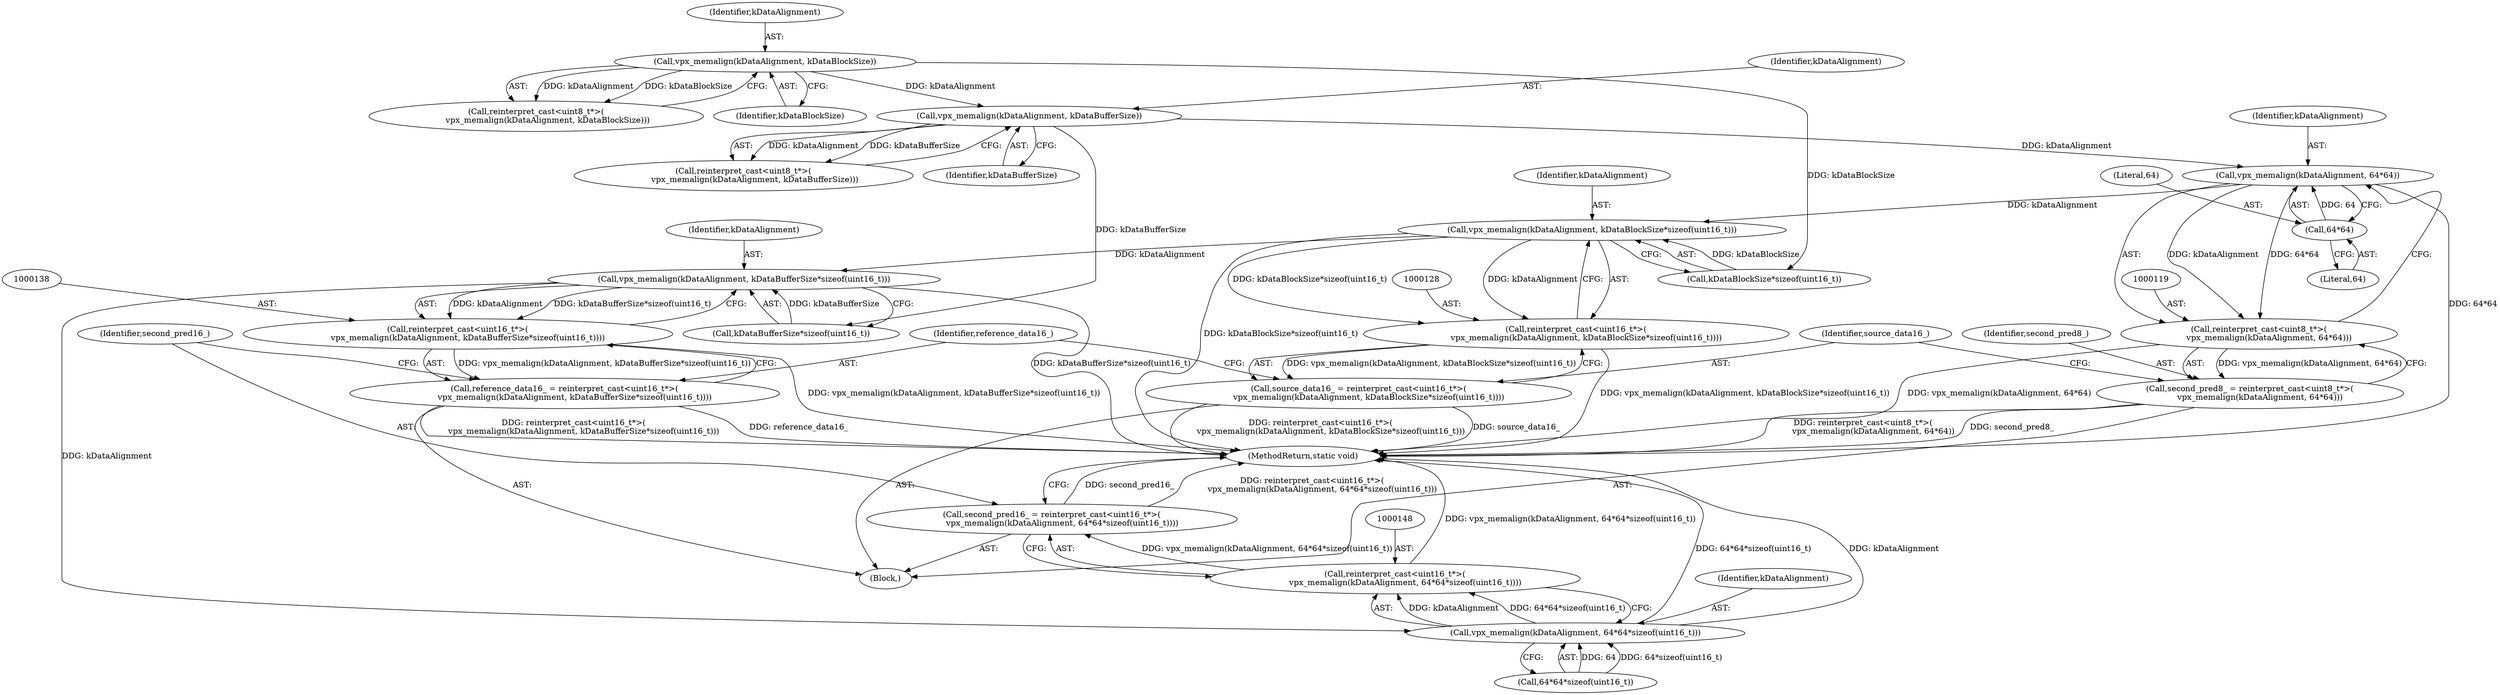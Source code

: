 digraph "0_Android_5a9753fca56f0eeb9f61e342b2fccffc364f9426_103@API" {
"1000120" [label="(Call,vpx_memalign(kDataAlignment, 64*64))"];
"1000113" [label="(Call,vpx_memalign(kDataAlignment, kDataBufferSize))"];
"1000106" [label="(Call,vpx_memalign(kDataAlignment, kDataBlockSize))"];
"1000122" [label="(Call,64*64)"];
"1000118" [label="(Call,reinterpret_cast<uint8_t*>(\n        vpx_memalign(kDataAlignment, 64*64)))"];
"1000116" [label="(Call,second_pred8_ = reinterpret_cast<uint8_t*>(\n        vpx_memalign(kDataAlignment, 64*64)))"];
"1000129" [label="(Call,vpx_memalign(kDataAlignment, kDataBlockSize*sizeof(uint16_t)))"];
"1000127" [label="(Call,reinterpret_cast<uint16_t*>(\n        vpx_memalign(kDataAlignment, kDataBlockSize*sizeof(uint16_t))))"];
"1000125" [label="(Call,source_data16_ = reinterpret_cast<uint16_t*>(\n        vpx_memalign(kDataAlignment, kDataBlockSize*sizeof(uint16_t))))"];
"1000139" [label="(Call,vpx_memalign(kDataAlignment, kDataBufferSize*sizeof(uint16_t)))"];
"1000137" [label="(Call,reinterpret_cast<uint16_t*>(\n        vpx_memalign(kDataAlignment, kDataBufferSize*sizeof(uint16_t))))"];
"1000135" [label="(Call,reference_data16_ = reinterpret_cast<uint16_t*>(\n        vpx_memalign(kDataAlignment, kDataBufferSize*sizeof(uint16_t))))"];
"1000149" [label="(Call,vpx_memalign(kDataAlignment, 64*64*sizeof(uint16_t)))"];
"1000147" [label="(Call,reinterpret_cast<uint16_t*>(\n        vpx_memalign(kDataAlignment, 64*64*sizeof(uint16_t))))"];
"1000145" [label="(Call,second_pred16_ = reinterpret_cast<uint16_t*>(\n        vpx_memalign(kDataAlignment, 64*64*sizeof(uint16_t))))"];
"1000140" [label="(Identifier,kDataAlignment)"];
"1000126" [label="(Identifier,source_data16_)"];
"1000135" [label="(Call,reference_data16_ = reinterpret_cast<uint16_t*>(\n        vpx_memalign(kDataAlignment, kDataBufferSize*sizeof(uint16_t))))"];
"1000127" [label="(Call,reinterpret_cast<uint16_t*>(\n        vpx_memalign(kDataAlignment, kDataBlockSize*sizeof(uint16_t))))"];
"1000141" [label="(Call,kDataBufferSize*sizeof(uint16_t))"];
"1000131" [label="(Call,kDataBlockSize*sizeof(uint16_t))"];
"1000104" [label="(Call,reinterpret_cast<uint8_t*>(\n         vpx_memalign(kDataAlignment, kDataBlockSize)))"];
"1000125" [label="(Call,source_data16_ = reinterpret_cast<uint16_t*>(\n        vpx_memalign(kDataAlignment, kDataBlockSize*sizeof(uint16_t))))"];
"1000107" [label="(Identifier,kDataAlignment)"];
"1000108" [label="(Identifier,kDataBlockSize)"];
"1000146" [label="(Identifier,second_pred16_)"];
"1000123" [label="(Literal,64)"];
"1000113" [label="(Call,vpx_memalign(kDataAlignment, kDataBufferSize))"];
"1000124" [label="(Literal,64)"];
"1000149" [label="(Call,vpx_memalign(kDataAlignment, 64*64*sizeof(uint16_t)))"];
"1000136" [label="(Identifier,reference_data16_)"];
"1000114" [label="(Identifier,kDataAlignment)"];
"1000147" [label="(Call,reinterpret_cast<uint16_t*>(\n        vpx_memalign(kDataAlignment, 64*64*sizeof(uint16_t))))"];
"1000121" [label="(Identifier,kDataAlignment)"];
"1000111" [label="(Call,reinterpret_cast<uint8_t*>(\n         vpx_memalign(kDataAlignment, kDataBufferSize)))"];
"1000157" [label="(MethodReturn,static void)"];
"1000118" [label="(Call,reinterpret_cast<uint8_t*>(\n        vpx_memalign(kDataAlignment, 64*64)))"];
"1000129" [label="(Call,vpx_memalign(kDataAlignment, kDataBlockSize*sizeof(uint16_t)))"];
"1000106" [label="(Call,vpx_memalign(kDataAlignment, kDataBlockSize))"];
"1000145" [label="(Call,second_pred16_ = reinterpret_cast<uint16_t*>(\n        vpx_memalign(kDataAlignment, 64*64*sizeof(uint16_t))))"];
"1000137" [label="(Call,reinterpret_cast<uint16_t*>(\n        vpx_memalign(kDataAlignment, kDataBufferSize*sizeof(uint16_t))))"];
"1000101" [label="(Block,)"];
"1000139" [label="(Call,vpx_memalign(kDataAlignment, kDataBufferSize*sizeof(uint16_t)))"];
"1000120" [label="(Call,vpx_memalign(kDataAlignment, 64*64))"];
"1000115" [label="(Identifier,kDataBufferSize)"];
"1000116" [label="(Call,second_pred8_ = reinterpret_cast<uint8_t*>(\n        vpx_memalign(kDataAlignment, 64*64)))"];
"1000117" [label="(Identifier,second_pred8_)"];
"1000130" [label="(Identifier,kDataAlignment)"];
"1000151" [label="(Call,64*64*sizeof(uint16_t))"];
"1000150" [label="(Identifier,kDataAlignment)"];
"1000122" [label="(Call,64*64)"];
"1000120" -> "1000118"  [label="AST: "];
"1000120" -> "1000122"  [label="CFG: "];
"1000121" -> "1000120"  [label="AST: "];
"1000122" -> "1000120"  [label="AST: "];
"1000118" -> "1000120"  [label="CFG: "];
"1000120" -> "1000157"  [label="DDG: 64*64"];
"1000120" -> "1000118"  [label="DDG: kDataAlignment"];
"1000120" -> "1000118"  [label="DDG: 64*64"];
"1000113" -> "1000120"  [label="DDG: kDataAlignment"];
"1000122" -> "1000120"  [label="DDG: 64"];
"1000120" -> "1000129"  [label="DDG: kDataAlignment"];
"1000113" -> "1000111"  [label="AST: "];
"1000113" -> "1000115"  [label="CFG: "];
"1000114" -> "1000113"  [label="AST: "];
"1000115" -> "1000113"  [label="AST: "];
"1000111" -> "1000113"  [label="CFG: "];
"1000113" -> "1000111"  [label="DDG: kDataAlignment"];
"1000113" -> "1000111"  [label="DDG: kDataBufferSize"];
"1000106" -> "1000113"  [label="DDG: kDataAlignment"];
"1000113" -> "1000141"  [label="DDG: kDataBufferSize"];
"1000106" -> "1000104"  [label="AST: "];
"1000106" -> "1000108"  [label="CFG: "];
"1000107" -> "1000106"  [label="AST: "];
"1000108" -> "1000106"  [label="AST: "];
"1000104" -> "1000106"  [label="CFG: "];
"1000106" -> "1000104"  [label="DDG: kDataAlignment"];
"1000106" -> "1000104"  [label="DDG: kDataBlockSize"];
"1000106" -> "1000131"  [label="DDG: kDataBlockSize"];
"1000122" -> "1000124"  [label="CFG: "];
"1000123" -> "1000122"  [label="AST: "];
"1000124" -> "1000122"  [label="AST: "];
"1000118" -> "1000116"  [label="AST: "];
"1000119" -> "1000118"  [label="AST: "];
"1000116" -> "1000118"  [label="CFG: "];
"1000118" -> "1000157"  [label="DDG: vpx_memalign(kDataAlignment, 64*64)"];
"1000118" -> "1000116"  [label="DDG: vpx_memalign(kDataAlignment, 64*64)"];
"1000116" -> "1000101"  [label="AST: "];
"1000117" -> "1000116"  [label="AST: "];
"1000126" -> "1000116"  [label="CFG: "];
"1000116" -> "1000157"  [label="DDG: second_pred8_"];
"1000116" -> "1000157"  [label="DDG: reinterpret_cast<uint8_t*>(\n        vpx_memalign(kDataAlignment, 64*64))"];
"1000129" -> "1000127"  [label="AST: "];
"1000129" -> "1000131"  [label="CFG: "];
"1000130" -> "1000129"  [label="AST: "];
"1000131" -> "1000129"  [label="AST: "];
"1000127" -> "1000129"  [label="CFG: "];
"1000129" -> "1000157"  [label="DDG: kDataBlockSize*sizeof(uint16_t)"];
"1000129" -> "1000127"  [label="DDG: kDataAlignment"];
"1000129" -> "1000127"  [label="DDG: kDataBlockSize*sizeof(uint16_t)"];
"1000131" -> "1000129"  [label="DDG: kDataBlockSize"];
"1000129" -> "1000139"  [label="DDG: kDataAlignment"];
"1000127" -> "1000125"  [label="AST: "];
"1000128" -> "1000127"  [label="AST: "];
"1000125" -> "1000127"  [label="CFG: "];
"1000127" -> "1000157"  [label="DDG: vpx_memalign(kDataAlignment, kDataBlockSize*sizeof(uint16_t))"];
"1000127" -> "1000125"  [label="DDG: vpx_memalign(kDataAlignment, kDataBlockSize*sizeof(uint16_t))"];
"1000125" -> "1000101"  [label="AST: "];
"1000126" -> "1000125"  [label="AST: "];
"1000136" -> "1000125"  [label="CFG: "];
"1000125" -> "1000157"  [label="DDG: source_data16_"];
"1000125" -> "1000157"  [label="DDG: reinterpret_cast<uint16_t*>(\n        vpx_memalign(kDataAlignment, kDataBlockSize*sizeof(uint16_t)))"];
"1000139" -> "1000137"  [label="AST: "];
"1000139" -> "1000141"  [label="CFG: "];
"1000140" -> "1000139"  [label="AST: "];
"1000141" -> "1000139"  [label="AST: "];
"1000137" -> "1000139"  [label="CFG: "];
"1000139" -> "1000157"  [label="DDG: kDataBufferSize*sizeof(uint16_t)"];
"1000139" -> "1000137"  [label="DDG: kDataAlignment"];
"1000139" -> "1000137"  [label="DDG: kDataBufferSize*sizeof(uint16_t)"];
"1000141" -> "1000139"  [label="DDG: kDataBufferSize"];
"1000139" -> "1000149"  [label="DDG: kDataAlignment"];
"1000137" -> "1000135"  [label="AST: "];
"1000138" -> "1000137"  [label="AST: "];
"1000135" -> "1000137"  [label="CFG: "];
"1000137" -> "1000157"  [label="DDG: vpx_memalign(kDataAlignment, kDataBufferSize*sizeof(uint16_t))"];
"1000137" -> "1000135"  [label="DDG: vpx_memalign(kDataAlignment, kDataBufferSize*sizeof(uint16_t))"];
"1000135" -> "1000101"  [label="AST: "];
"1000136" -> "1000135"  [label="AST: "];
"1000146" -> "1000135"  [label="CFG: "];
"1000135" -> "1000157"  [label="DDG: reference_data16_"];
"1000135" -> "1000157"  [label="DDG: reinterpret_cast<uint16_t*>(\n        vpx_memalign(kDataAlignment, kDataBufferSize*sizeof(uint16_t)))"];
"1000149" -> "1000147"  [label="AST: "];
"1000149" -> "1000151"  [label="CFG: "];
"1000150" -> "1000149"  [label="AST: "];
"1000151" -> "1000149"  [label="AST: "];
"1000147" -> "1000149"  [label="CFG: "];
"1000149" -> "1000157"  [label="DDG: 64*64*sizeof(uint16_t)"];
"1000149" -> "1000157"  [label="DDG: kDataAlignment"];
"1000149" -> "1000147"  [label="DDG: kDataAlignment"];
"1000149" -> "1000147"  [label="DDG: 64*64*sizeof(uint16_t)"];
"1000151" -> "1000149"  [label="DDG: 64"];
"1000151" -> "1000149"  [label="DDG: 64*sizeof(uint16_t)"];
"1000147" -> "1000145"  [label="AST: "];
"1000148" -> "1000147"  [label="AST: "];
"1000145" -> "1000147"  [label="CFG: "];
"1000147" -> "1000157"  [label="DDG: vpx_memalign(kDataAlignment, 64*64*sizeof(uint16_t))"];
"1000147" -> "1000145"  [label="DDG: vpx_memalign(kDataAlignment, 64*64*sizeof(uint16_t))"];
"1000145" -> "1000101"  [label="AST: "];
"1000146" -> "1000145"  [label="AST: "];
"1000157" -> "1000145"  [label="CFG: "];
"1000145" -> "1000157"  [label="DDG: second_pred16_"];
"1000145" -> "1000157"  [label="DDG: reinterpret_cast<uint16_t*>(\n        vpx_memalign(kDataAlignment, 64*64*sizeof(uint16_t)))"];
}
